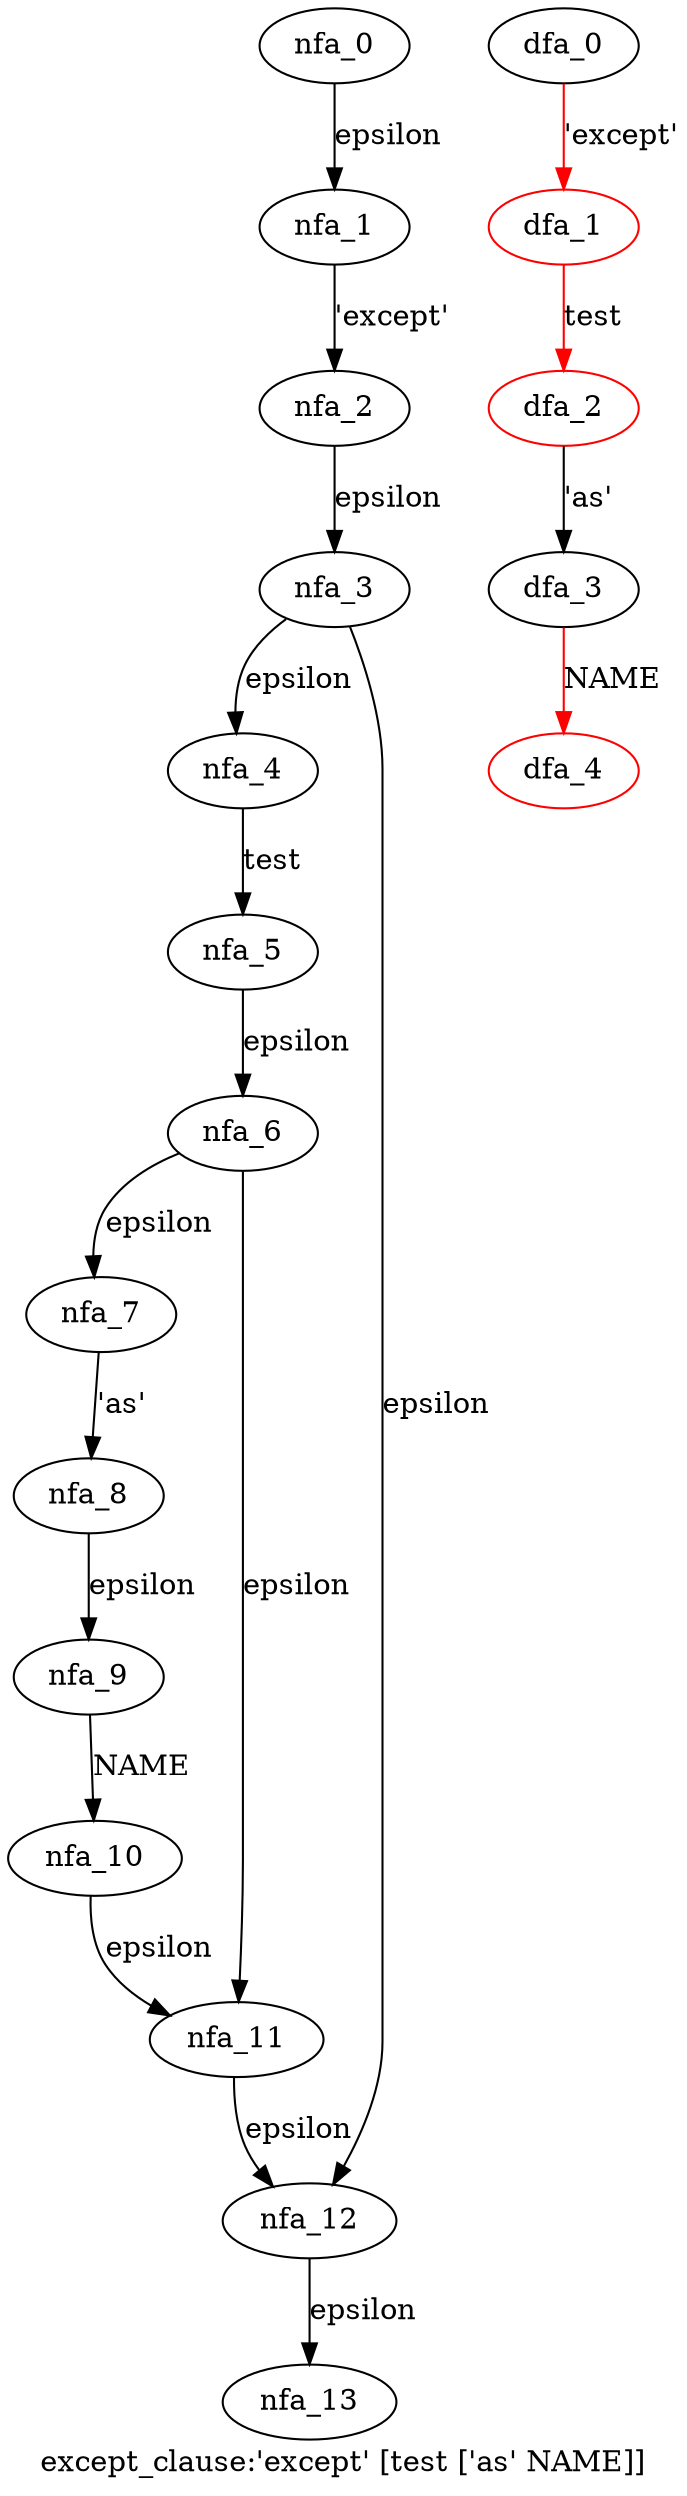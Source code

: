 digraph except_clause {
 graph[label="except_clause:'except' [test ['as' NAME]]"]
 subgraph except_clause_nfa {
  nfa_0->nfa_1[label="epsilon"]
  nfa_1->nfa_2[label="'except'"]
  nfa_2->nfa_3[label="epsilon"]
  nfa_3->nfa_4[label="epsilon"]
  nfa_4->nfa_5[label="test"]
  nfa_5->nfa_6[label="epsilon"]
  nfa_6->nfa_7[label="epsilon"]
  nfa_7->nfa_8[label="'as'"]
  nfa_8->nfa_9[label="epsilon"]
  nfa_9->nfa_10[label="NAME"]
  nfa_10->nfa_11[label="epsilon"]
  nfa_11->nfa_12[label="epsilon"]
  nfa_12->nfa_13[label="epsilon"]
  nfa_6->nfa_11[label="epsilon"]
  nfa_3->nfa_12[label="epsilon"]
  }
 subgraph except_clause_dfa {
  dfa_0->dfa_1[label="'except'",color=red]
  dfa_1->dfa_2[label="test",color=red]
  dfa_2->dfa_3[label="'as'"]
  dfa_3->dfa_4[label="NAME",color=red]
  dfa_1[color=red]
  dfa_2[color=red]
  dfa_4[color=red]
  }
}
